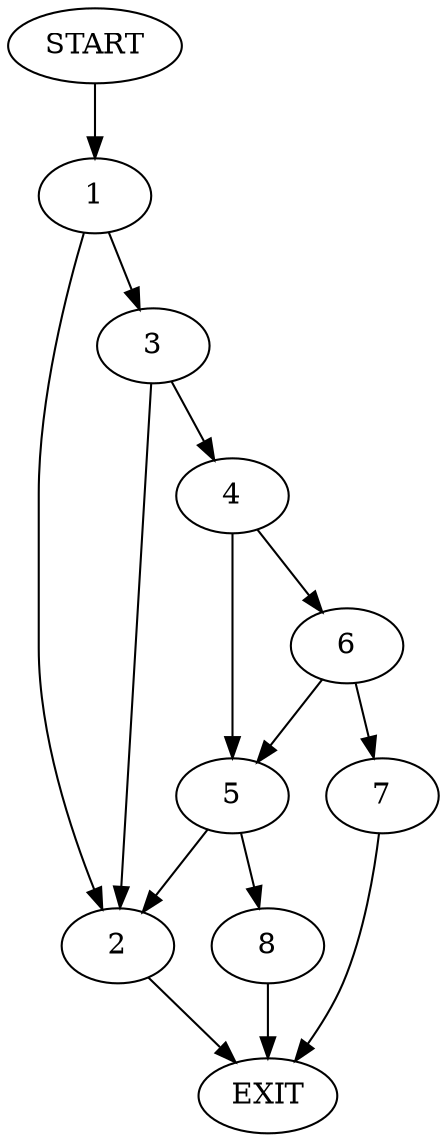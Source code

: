 digraph {
0 [label="START"]
9 [label="EXIT"]
0 -> 1
1 -> 2
1 -> 3
2 -> 9
3 -> 2
3 -> 4
4 -> 5
4 -> 6
6 -> 5
6 -> 7
5 -> 2
5 -> 8
7 -> 9
8 -> 9
}
